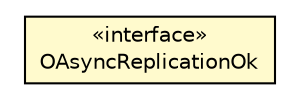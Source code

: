 #!/usr/local/bin/dot
#
# Class diagram 
# Generated by UMLGraph version R5_6-24-gf6e263 (http://www.umlgraph.org/)
#

digraph G {
	edge [fontname="Helvetica",fontsize=10,labelfontname="Helvetica",labelfontsize=10];
	node [fontname="Helvetica",fontsize=10,shape=plaintext];
	nodesep=0.25;
	ranksep=0.5;
	// com.orientechnologies.orient.core.replication.OAsyncReplicationOk
	c635312 [label=<<table title="com.orientechnologies.orient.core.replication.OAsyncReplicationOk" border="0" cellborder="1" cellspacing="0" cellpadding="2" port="p" bgcolor="lemonChiffon" href="./OAsyncReplicationOk.html">
		<tr><td><table border="0" cellspacing="0" cellpadding="1">
<tr><td align="center" balign="center"> &#171;interface&#187; </td></tr>
<tr><td align="center" balign="center"> OAsyncReplicationOk </td></tr>
		</table></td></tr>
		</table>>, URL="./OAsyncReplicationOk.html", fontname="Helvetica", fontcolor="black", fontsize=10.0];
}

